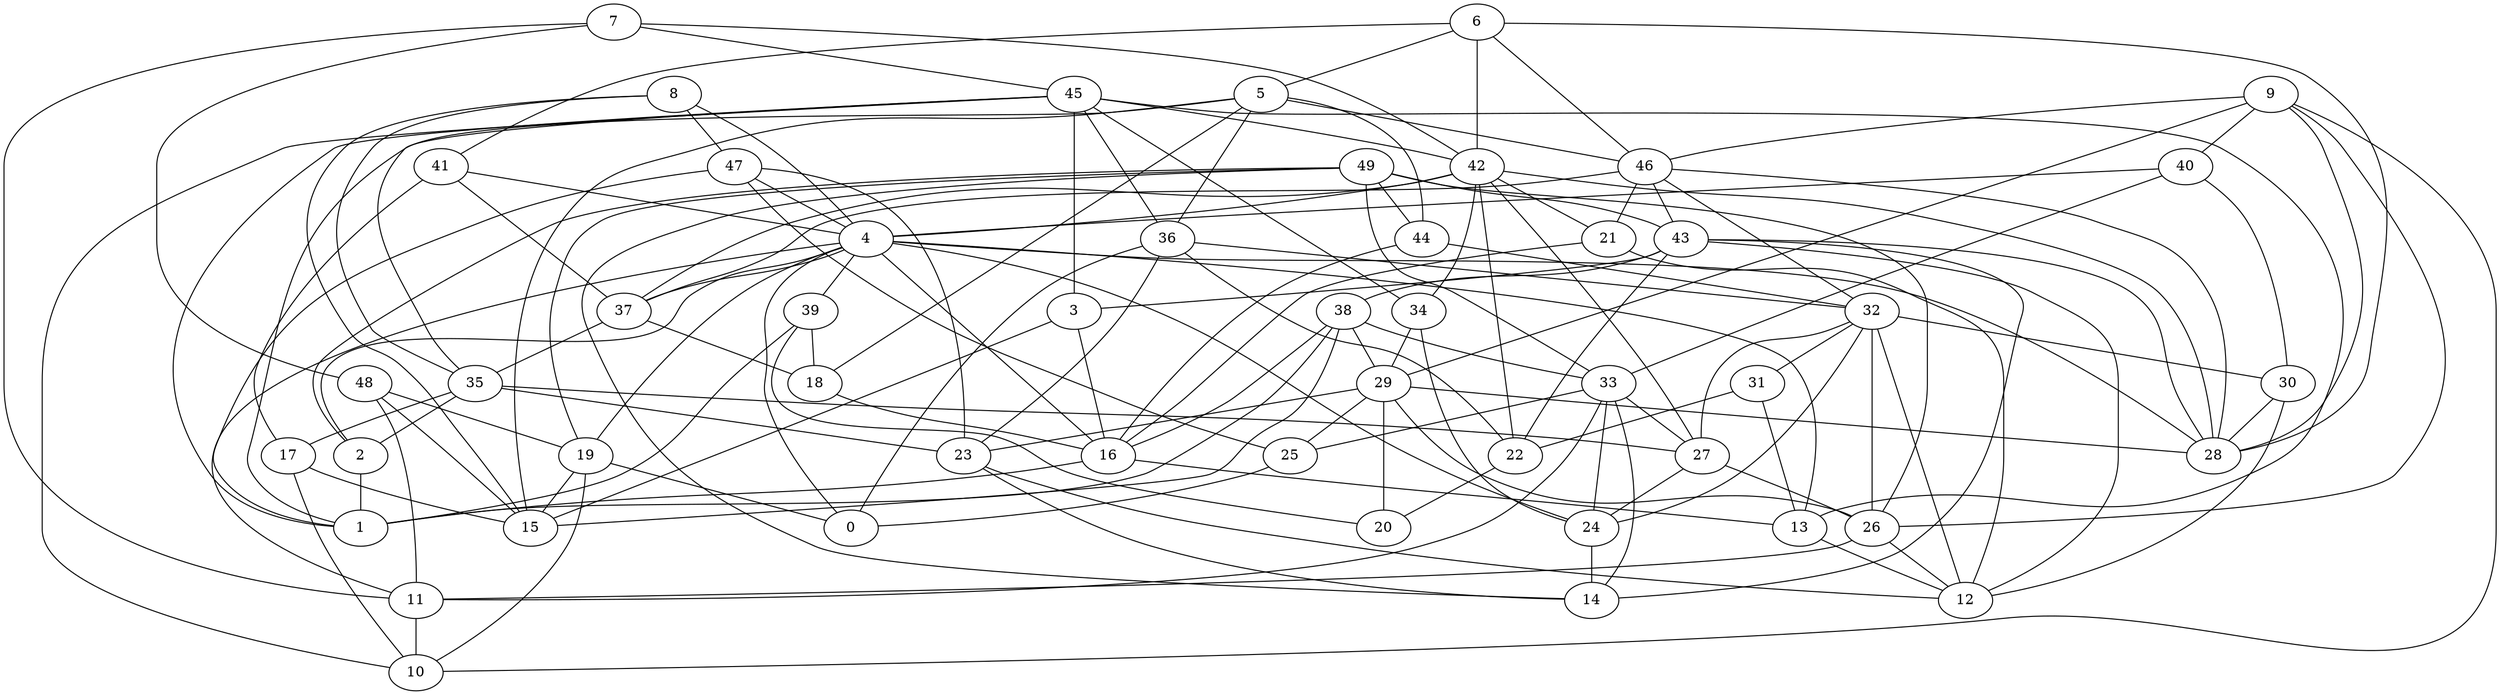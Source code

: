 digraph GG_graph {

subgraph G_graph {
edge [color = black]
"8" -> "35" [dir = none]
"8" -> "15" [dir = none]
"8" -> "4" [dir = none]
"8" -> "47" [dir = none]
"13" -> "12" [dir = none]
"31" -> "22" [dir = none]
"31" -> "13" [dir = none]
"22" -> "20" [dir = none]
"47" -> "23" [dir = none]
"47" -> "4" [dir = none]
"47" -> "1" [dir = none]
"47" -> "25" [dir = none]
"16" -> "13" [dir = none]
"16" -> "1" [dir = none]
"18" -> "16" [dir = none]
"24" -> "14" [dir = none]
"39" -> "1" [dir = none]
"39" -> "18" [dir = none]
"39" -> "20" [dir = none]
"11" -> "10" [dir = none]
"26" -> "11" [dir = none]
"26" -> "12" [dir = none]
"32" -> "24" [dir = none]
"32" -> "26" [dir = none]
"32" -> "31" [dir = none]
"32" -> "27" [dir = none]
"32" -> "30" [dir = none]
"32" -> "12" [dir = none]
"37" -> "18" [dir = none]
"37" -> "35" [dir = none]
"33" -> "14" [dir = none]
"33" -> "27" [dir = none]
"33" -> "24" [dir = none]
"33" -> "11" [dir = none]
"33" -> "25" [dir = none]
"43" -> "14" [dir = none]
"43" -> "3" [dir = none]
"43" -> "22" [dir = none]
"43" -> "12" [dir = none]
"43" -> "38" [dir = none]
"43" -> "28" [dir = none]
"19" -> "15" [dir = none]
"19" -> "0" [dir = none]
"19" -> "10" [dir = none]
"49" -> "44" [dir = none]
"49" -> "33" [dir = none]
"49" -> "14" [dir = none]
"49" -> "2" [dir = none]
"49" -> "26" [dir = none]
"49" -> "19" [dir = none]
"49" -> "43" [dir = none]
"42" -> "22" [dir = none]
"42" -> "4" [dir = none]
"42" -> "27" [dir = none]
"42" -> "28" [dir = none]
"42" -> "34" [dir = none]
"42" -> "37" [dir = none]
"42" -> "21" [dir = none]
"7" -> "45" [dir = none]
"7" -> "42" [dir = none]
"7" -> "48" [dir = none]
"7" -> "11" [dir = none]
"41" -> "37" [dir = none]
"41" -> "17" [dir = none]
"41" -> "4" [dir = none]
"46" -> "32" [dir = none]
"46" -> "37" [dir = none]
"46" -> "21" [dir = none]
"46" -> "28" [dir = none]
"46" -> "43" [dir = none]
"3" -> "16" [dir = none]
"3" -> "15" [dir = none]
"30" -> "28" [dir = none]
"30" -> "12" [dir = none]
"6" -> "41" [dir = none]
"6" -> "5" [dir = none]
"6" -> "46" [dir = none]
"6" -> "42" [dir = none]
"6" -> "28" [dir = none]
"45" -> "34" [dir = none]
"45" -> "35" [dir = none]
"45" -> "36" [dir = none]
"45" -> "42" [dir = none]
"45" -> "10" [dir = none]
"45" -> "3" [dir = none]
"45" -> "1" [dir = none]
"45" -> "13" [dir = none]
"34" -> "29" [dir = none]
"34" -> "24" [dir = none]
"21" -> "16" [dir = none]
"21" -> "12" [dir = none]
"23" -> "12" [dir = none]
"23" -> "14" [dir = none]
"27" -> "24" [dir = none]
"27" -> "26" [dir = none]
"35" -> "23" [dir = none]
"35" -> "2" [dir = none]
"35" -> "27" [dir = none]
"35" -> "17" [dir = none]
"44" -> "16" [dir = none]
"44" -> "32" [dir = none]
"5" -> "18" [dir = none]
"5" -> "1" [dir = none]
"5" -> "46" [dir = none]
"5" -> "44" [dir = none]
"5" -> "36" [dir = none]
"5" -> "15" [dir = none]
"9" -> "26" [dir = none]
"9" -> "28" [dir = none]
"9" -> "46" [dir = none]
"9" -> "10" [dir = none]
"9" -> "29" [dir = none]
"9" -> "40" [dir = none]
"36" -> "32" [dir = none]
"36" -> "0" [dir = none]
"36" -> "23" [dir = none]
"36" -> "22" [dir = none]
"17" -> "10" [dir = none]
"17" -> "15" [dir = none]
"40" -> "33" [dir = none]
"40" -> "4" [dir = none]
"40" -> "30" [dir = none]
"29" -> "20" [dir = none]
"29" -> "23" [dir = none]
"29" -> "26" [dir = none]
"29" -> "25" [dir = none]
"29" -> "28" [dir = none]
"38" -> "1" [dir = none]
"38" -> "15" [dir = none]
"38" -> "29" [dir = none]
"38" -> "16" [dir = none]
"38" -> "33" [dir = none]
"2" -> "1" [dir = none]
"25" -> "0" [dir = none]
"48" -> "11" [dir = none]
"48" -> "15" [dir = none]
"48" -> "19" [dir = none]
"4" -> "39" [dir = none]
"4" -> "16" [dir = none]
"4" -> "37" [dir = none]
"4" -> "24" [dir = none]
"4" -> "11" [dir = none]
"4" -> "28" [dir = none]
"4" -> "19" [dir = none]
"4" -> "2" [dir = none]
"4" -> "13" [dir = none]
"4" -> "0" [dir = none]
}

}
